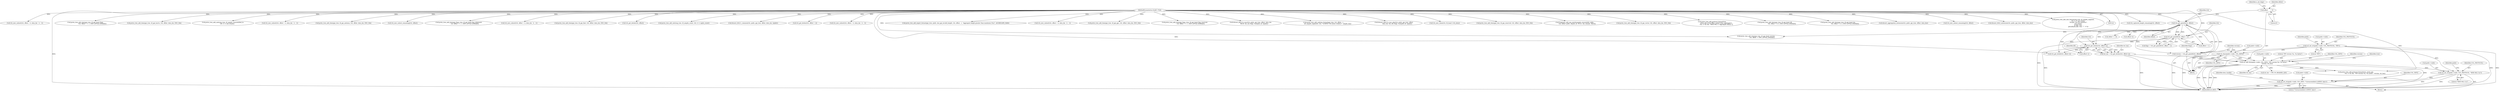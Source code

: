 digraph "0_wireshark_2c13e97d656c1c0ac4d76eb9d307664aae0e0cf7_0@pointer" {
"1000935" [label="(Call,col_set_str(pinfo->cinfo, COL_INFO, \"Unreassembled A-MPDU data\"))"];
"1000929" [label="(Call,col_set_str(pinfo->cinfo, COL_PROTOCOL, \"IEEE 802.11n\"))"];
"1000234" [label="(Call,col_add_fstr(pinfo->cinfo, COL_INFO, \"PPI version %u, %u bytes\",\n                 version, tot_len))"];
"1000203" [label="(Call,col_clear(pinfo->cinfo, COL_INFO))"];
"1000197" [label="(Call,col_set_str(pinfo->cinfo, COL_PROTOCOL, \"PPI\"))"];
"1000208" [label="(Call,version = tvb_get_guint8(tvb, offset))"];
"1000210" [label="(Call,tvb_get_guint8(tvb, offset))"];
"1000123" [label="(MethodParameterIn,tvbuff_t *tvb)"];
"1000153" [label="(Call,offset      = 0)"];
"1000220" [label="(Call,tot_len = tvb_get_letohs(tvb, offset+2))"];
"1000222" [label="(Call,tvb_get_letohs(tvb, offset+2))"];
"1000215" [label="(Call,tvb_get_guint8(tvb, offset + 1))"];
"1000929" [label="(Call,col_set_str(pinfo->cinfo, COL_PROTOCOL, \"IEEE 802.11n\"))"];
"1000642" [label="(Call,tvb_captured_length_remaining(tvb, offset))"];
"1000210" [label="(Call,tvb_get_guint8(tvb, offset))"];
"1000235" [label="(Call,pinfo->cinfo)"];
"1000247" [label="(Call,proto_tree_add_protocol_format(tree, proto_ppi,\n                                            tvb, 0, tot_len, \"PPI version %u, %u bytes\", version, tot_len))"];
"1000213" [label="(Call,flags = tvb_get_guint8(tvb, offset + 1))"];
"1000942" [label="(Identifier,data_handle)"];
"1000203" [label="(Call,col_clear(pinfo->cinfo, COL_INFO))"];
"1000933" [label="(Identifier,COL_PROTOCOL)"];
"1000212" [label="(Identifier,offset)"];
"1000197" [label="(Call,col_set_str(pinfo->cinfo, COL_PROTOCOL, \"PPI\"))"];
"1000209" [label="(Identifier,version)"];
"1000220" [label="(Call,tot_len = tvb_get_letohs(tvb, offset+2))"];
"1000500" [label="(Call,tvb_new_subset(tvb, offset + 4, data_len - 4 , -1))"];
"1000234" [label="(Call,col_add_fstr(pinfo->cinfo, COL_INFO, \"PPI version %u, %u bytes\",\n                 version, tot_len))"];
"1000214" [label="(Identifier,flags)"];
"1000261" [label="(Call,proto_tree_add_item(ppi_tree, hf_ppi_head_version,\n                            tvb, offset, 1, ENC_LITTLE_ENDIAN))"];
"1000155" [label="(Literal,0)"];
"1000208" [label="(Call,version = tvb_get_guint8(tvb, offset))"];
"1000217" [label="(Call,offset + 1)"];
"1000270" [label="(Call,proto_tree_add_item(ppi_tree, hf_ppi_head_flags,\n                                 tvb, offset + 1, 1, ENC_LITTLE_ENDIAN))"];
"1000522" [label="(Call,proto_tree_add_item(ppi_tree, hf_ppi_harris, tvb, offset, data_len, ENC_NA))"];
"1000824" [label="(Call,proto_tree_add_uint(seg_tree, hf_ampdu_reassembled_in,\n                    tvb, 0, 0, last_frame))"];
"1000930" [label="(Call,pinfo->cinfo)"];
"1000566" [label="(Call,tvb_new_subset(tvb, offset + 4, data_len - 4 , -1))"];
"1000555" [label="(Call,proto_tree_add_item(ppi_tree, hf_ppi_antenna, tvb, offset, data_len, ENC_NA))"];
"1000323" [label="(Call,offset += 8)"];
"1000949" [label="(Call,tvb_new_subset_remaining(tvb, offset))"];
"1000284" [label="(Call,proto_tree_add_item(ppi_flags_tree, hf_ppi_head_flag_alignment,\n                            tvb, offset + 1, 1, ENC_LITTLE_ENDIAN))"];
"1000533" [label="(Call,tvb_new_subset(tvb, offset + 4, data_len - 4 , -1))"];
"1000198" [label="(Call,pinfo->cinfo)"];
"1000239" [label="(Literal,\"PPI version %u, %u bytes\")"];
"1000126" [label="(Block,)"];
"1000588" [label="(Call,proto_tree_add_item(ppi_tree, hf_ppi_fnet, tvb, offset, data_len, ENC_NA))"];
"1000164" [label="(Identifier,n_ext_flags)"];
"1000154" [label="(Identifier,offset)"];
"1000365" [label="(Call,tvb_get_letohs(tvb, offset))"];
"1000910" [label="(Call,proto_tree_add_uint(seg_tree, hf_ampdu_count, tvb, 0, 0, mpdu_count))"];
"1000384" [label="(Call,dissect_80211_common(tvb, pinfo, ppi_tree, offset, data_len, &phdr))"];
"1000371" [label="(Call,tvb_get_letohs(tvb, offset + 2))"];
"1000936" [label="(Call,pinfo->cinfo)"];
"1000599" [label="(Call,tvb_new_subset(tvb, offset + 4, data_len - 4 , -1))"];
"1000231" [label="(Call,offset+4)"];
"1000973" [label="(MethodReturn,RET)"];
"1000939" [label="(Identifier,COL_INFO)"];
"1000204" [label="(Call,pinfo->cinfo)"];
"1000229" [label="(Call,tvb_get_letohl(tvb, offset+4))"];
"1000694" [label="(Call,proto_tree_add_expert_format(ppi_tree, pinfo, &ei_ppi_invalid_length, tvb, offset, -1, \"Aggregate length greater than maximum (%u)\", AGGREGATE_MAX))"];
"1000223" [label="(Identifier,tvb)"];
"1000937" [label="(Identifier,pinfo)"];
"1000934" [label="(Literal,\"IEEE 802.11n\")"];
"1000238" [label="(Identifier,COL_INFO)"];
"1000467" [label="(Call,tvb_new_subset(tvb, offset + 4, data_len - 4 , -1))"];
"1000123" [label="(MethodParameterIn,tvbuff_t *tvb)"];
"1000456" [label="(Call,proto_tree_add_item(ppi_tree, hf_ppi_gps, tvb, offset, data_len, ENC_NA))"];
"1000240" [label="(Identifier,version)"];
"1000293" [label="(Call,proto_tree_add_item(ppi_flags_tree, hf_ppi_head_flag_reserved,\n                            tvb, offset + 1, 1, ENC_LITTLE_ENDIAN))"];
"1000394" [label="(Call,dissect_80211n_mac(tvb, pinfo, ppi_tree, offset, data_len,\n                TRUE, &n_ext_flags, &ampdu_id, &phdr))"];
"1000202" [label="(Literal,\"PPI\")"];
"1000224" [label="(Call,offset+2)"];
"1000743" [label="(Call,proto_tree_add_subtree_format(ppi_tree, tvb, offset, -1,\n                    ett_ampdu_segments, &ti, \"A-MPDU (%u bytes w/hdrs):\", ampdu_len))"];
"1000201" [label="(Identifier,COL_PROTOCOL)"];
"1000211" [label="(Identifier,tvb)"];
"1000923" [label="(Block,)"];
"1000222" [label="(Call,tvb_get_letohs(tvb, offset+2))"];
"1000205" [label="(Identifier,pinfo)"];
"1000409" [label="(Call,dissect_80211n_mac_phy(tvb, pinfo, ppi_tree, offset,\n                data_len, &n_ext_flags, &ampdu_id, &phdr))"];
"1000216" [label="(Identifier,tvb)"];
"1000878" [label="(Call,tvb_new_chain(tvb, fd_head->tvb_data))"];
"1000616" [label="(Call,proto_tree_add_item(ppi_tree, hf_ppi_reserved, tvb, offset, data_len, ENC_NA))"];
"1000153" [label="(Call,offset      = 0)"];
"1000241" [label="(Identifier,tot_len)"];
"1000228" [label="(Identifier,dlt)"];
"1000710" [label="(Call,fragment_add_seq_next(&ampdu_reassembly_table,\n            tvb, offset, pinfo, ampdu_id, NULL, len_remain, TRUE))"];
"1000489" [label="(Call,proto_tree_add_item(ppi_tree, hf_ppi_vector, tvb, offset, data_len, ENC_NA))"];
"1000221" [label="(Identifier,tot_len)"];
"1000935" [label="(Call,col_set_str(pinfo->cinfo, COL_INFO, \"Unreassembled A-MPDU data\"))"];
"1000215" [label="(Call,tvb_get_guint8(tvb, offset + 1))"];
"1000843" [label="(Call,proto_tree_add_protocol_format(tree,\n                    proto_get_id_by_filter_name(\"wlan_aggregate\"),\n                    tvb, 0, tot_len, \"IEEE 802.11 Aggregate MPDU\"))"];
"1000311" [label="(Call,proto_tree_add_item(ppi_tree, hf_ppi_head_dlt,\n                                 tvb, offset + 4, 4, ENC_LITTLE_ENDIAN))"];
"1000243" [label="(Identifier,tree)"];
"1000940" [label="(Literal,\"Unreassembled A-MPDU data\")"];
"1000207" [label="(Identifier,COL_INFO)"];
"1000302" [label="(Call,proto_tree_add_item(ppi_tree, hf_ppi_head_len,\n                                 tvb, offset + 2, 2, ENC_LITTLE_ENDIAN))"];
"1000435" [label="(Call,dissect_aggregation_extension(tvb, pinfo, ppi_tree, offset, data_len))"];
"1000926" [label="(Call,tvb_new_subset_remaining(tvb, offset))"];
"1000443" [label="(Call,dissect_8023_extension(tvb, pinfo, ppi_tree, offset, data_len))"];
"1000791" [label="(Call,proto_tree_add_uint_format(seg_tree, hf_ampdu_segment,\n                        tvb, 0, 0, last_frame,\n                        \"Frame: %u (%u byte%s)\",\n                        last_frame,\n                        ft_fdh->len,\n                        plurality(ft_fdh->len, \"\", \"s\")))"];
"1000320" [label="(Call,tot_len -= PPI_V0_HEADER_LEN)"];
"1000935" -> "1000923"  [label="AST: "];
"1000935" -> "1000940"  [label="CFG: "];
"1000936" -> "1000935"  [label="AST: "];
"1000939" -> "1000935"  [label="AST: "];
"1000940" -> "1000935"  [label="AST: "];
"1000942" -> "1000935"  [label="CFG: "];
"1000935" -> "1000973"  [label="DDG: "];
"1000935" -> "1000973"  [label="DDG: "];
"1000935" -> "1000973"  [label="DDG: "];
"1000929" -> "1000935"  [label="DDG: "];
"1000234" -> "1000935"  [label="DDG: "];
"1000929" -> "1000923"  [label="AST: "];
"1000929" -> "1000934"  [label="CFG: "];
"1000930" -> "1000929"  [label="AST: "];
"1000933" -> "1000929"  [label="AST: "];
"1000934" -> "1000929"  [label="AST: "];
"1000937" -> "1000929"  [label="CFG: "];
"1000929" -> "1000973"  [label="DDG: "];
"1000929" -> "1000973"  [label="DDG: "];
"1000234" -> "1000929"  [label="DDG: "];
"1000197" -> "1000929"  [label="DDG: "];
"1000234" -> "1000126"  [label="AST: "];
"1000234" -> "1000241"  [label="CFG: "];
"1000235" -> "1000234"  [label="AST: "];
"1000238" -> "1000234"  [label="AST: "];
"1000239" -> "1000234"  [label="AST: "];
"1000240" -> "1000234"  [label="AST: "];
"1000241" -> "1000234"  [label="AST: "];
"1000243" -> "1000234"  [label="CFG: "];
"1000234" -> "1000973"  [label="DDG: "];
"1000234" -> "1000973"  [label="DDG: "];
"1000234" -> "1000973"  [label="DDG: "];
"1000234" -> "1000973"  [label="DDG: "];
"1000203" -> "1000234"  [label="DDG: "];
"1000203" -> "1000234"  [label="DDG: "];
"1000208" -> "1000234"  [label="DDG: "];
"1000220" -> "1000234"  [label="DDG: "];
"1000234" -> "1000247"  [label="DDG: "];
"1000234" -> "1000247"  [label="DDG: "];
"1000234" -> "1000320"  [label="DDG: "];
"1000203" -> "1000126"  [label="AST: "];
"1000203" -> "1000207"  [label="CFG: "];
"1000204" -> "1000203"  [label="AST: "];
"1000207" -> "1000203"  [label="AST: "];
"1000209" -> "1000203"  [label="CFG: "];
"1000203" -> "1000973"  [label="DDG: "];
"1000197" -> "1000203"  [label="DDG: "];
"1000197" -> "1000126"  [label="AST: "];
"1000197" -> "1000202"  [label="CFG: "];
"1000198" -> "1000197"  [label="AST: "];
"1000201" -> "1000197"  [label="AST: "];
"1000202" -> "1000197"  [label="AST: "];
"1000205" -> "1000197"  [label="CFG: "];
"1000197" -> "1000973"  [label="DDG: "];
"1000197" -> "1000973"  [label="DDG: "];
"1000208" -> "1000126"  [label="AST: "];
"1000208" -> "1000210"  [label="CFG: "];
"1000209" -> "1000208"  [label="AST: "];
"1000210" -> "1000208"  [label="AST: "];
"1000214" -> "1000208"  [label="CFG: "];
"1000208" -> "1000973"  [label="DDG: "];
"1000210" -> "1000208"  [label="DDG: "];
"1000210" -> "1000208"  [label="DDG: "];
"1000210" -> "1000212"  [label="CFG: "];
"1000211" -> "1000210"  [label="AST: "];
"1000212" -> "1000210"  [label="AST: "];
"1000123" -> "1000210"  [label="DDG: "];
"1000153" -> "1000210"  [label="DDG: "];
"1000210" -> "1000215"  [label="DDG: "];
"1000210" -> "1000215"  [label="DDG: "];
"1000210" -> "1000217"  [label="DDG: "];
"1000210" -> "1000222"  [label="DDG: "];
"1000210" -> "1000224"  [label="DDG: "];
"1000210" -> "1000229"  [label="DDG: "];
"1000210" -> "1000231"  [label="DDG: "];
"1000210" -> "1000261"  [label="DDG: "];
"1000210" -> "1000323"  [label="DDG: "];
"1000123" -> "1000122"  [label="AST: "];
"1000123" -> "1000973"  [label="DDG: "];
"1000123" -> "1000215"  [label="DDG: "];
"1000123" -> "1000222"  [label="DDG: "];
"1000123" -> "1000229"  [label="DDG: "];
"1000123" -> "1000247"  [label="DDG: "];
"1000123" -> "1000261"  [label="DDG: "];
"1000123" -> "1000270"  [label="DDG: "];
"1000123" -> "1000284"  [label="DDG: "];
"1000123" -> "1000293"  [label="DDG: "];
"1000123" -> "1000302"  [label="DDG: "];
"1000123" -> "1000311"  [label="DDG: "];
"1000123" -> "1000365"  [label="DDG: "];
"1000123" -> "1000371"  [label="DDG: "];
"1000123" -> "1000384"  [label="DDG: "];
"1000123" -> "1000394"  [label="DDG: "];
"1000123" -> "1000409"  [label="DDG: "];
"1000123" -> "1000435"  [label="DDG: "];
"1000123" -> "1000443"  [label="DDG: "];
"1000123" -> "1000456"  [label="DDG: "];
"1000123" -> "1000467"  [label="DDG: "];
"1000123" -> "1000489"  [label="DDG: "];
"1000123" -> "1000500"  [label="DDG: "];
"1000123" -> "1000522"  [label="DDG: "];
"1000123" -> "1000533"  [label="DDG: "];
"1000123" -> "1000555"  [label="DDG: "];
"1000123" -> "1000566"  [label="DDG: "];
"1000123" -> "1000588"  [label="DDG: "];
"1000123" -> "1000599"  [label="DDG: "];
"1000123" -> "1000616"  [label="DDG: "];
"1000123" -> "1000642"  [label="DDG: "];
"1000123" -> "1000694"  [label="DDG: "];
"1000123" -> "1000710"  [label="DDG: "];
"1000123" -> "1000743"  [label="DDG: "];
"1000123" -> "1000791"  [label="DDG: "];
"1000123" -> "1000824"  [label="DDG: "];
"1000123" -> "1000843"  [label="DDG: "];
"1000123" -> "1000878"  [label="DDG: "];
"1000123" -> "1000910"  [label="DDG: "];
"1000123" -> "1000926"  [label="DDG: "];
"1000123" -> "1000949"  [label="DDG: "];
"1000153" -> "1000126"  [label="AST: "];
"1000153" -> "1000155"  [label="CFG: "];
"1000154" -> "1000153"  [label="AST: "];
"1000155" -> "1000153"  [label="AST: "];
"1000164" -> "1000153"  [label="CFG: "];
"1000220" -> "1000126"  [label="AST: "];
"1000220" -> "1000222"  [label="CFG: "];
"1000221" -> "1000220"  [label="AST: "];
"1000222" -> "1000220"  [label="AST: "];
"1000228" -> "1000220"  [label="CFG: "];
"1000220" -> "1000973"  [label="DDG: "];
"1000222" -> "1000220"  [label="DDG: "];
"1000222" -> "1000220"  [label="DDG: "];
"1000222" -> "1000224"  [label="CFG: "];
"1000223" -> "1000222"  [label="AST: "];
"1000224" -> "1000222"  [label="AST: "];
"1000222" -> "1000973"  [label="DDG: "];
"1000215" -> "1000222"  [label="DDG: "];
"1000222" -> "1000229"  [label="DDG: "];
"1000215" -> "1000213"  [label="AST: "];
"1000215" -> "1000217"  [label="CFG: "];
"1000216" -> "1000215"  [label="AST: "];
"1000217" -> "1000215"  [label="AST: "];
"1000213" -> "1000215"  [label="CFG: "];
"1000215" -> "1000973"  [label="DDG: "];
"1000215" -> "1000213"  [label="DDG: "];
"1000215" -> "1000213"  [label="DDG: "];
}
